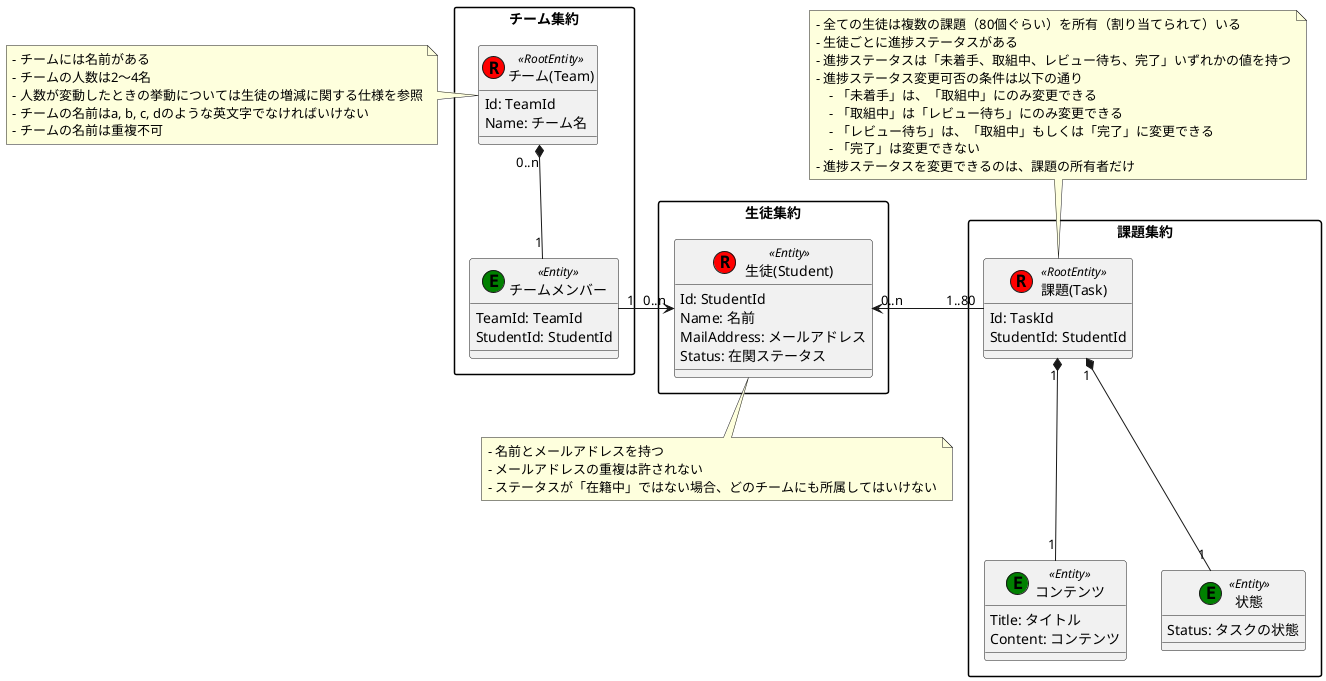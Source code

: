 @startuml プラハチャレンジ進捗管理システム

skinparam packageStyle rectangle

' 1. エンティティの定義
package 生徒集約 {
    class "生徒(Student)" as Student << (R, Red) Entity >>  {
        Id: StudentId
        Name: 名前
        MailAddress: メールアドレス
        Status: 在関ステータス
    }
}

package チーム集約 {
    class "チーム(Team)" as Team << (R,red) RootEntity >> {
        Id: TeamId
        Name: チーム名
    }

    class "チームメンバー" as TeamMember << (E, green) Entity >>  {
        TeamId: TeamId
        StudentId: StudentId
    }
}

package 課題集約 {
    class "課題(Task)" as Task  << (R,red) RootEntity >> {
        Id: TaskId
        StudentId: StudentId
    }

    class "コンテンツ" as TaskContent << (E, green) Entity >>  {
        Title: タイトル
        Content: コンテンツ
    }

    class "状態" as TaskStatus << (E, green) Entity >>  {
        Status: タスクの状態
    }
}

' 3. ルールの追加
note bottom of Student
    - 名前とメールアドレスを持つ
    - メールアドレスの重複は許されない
    - ステータスが「在籍中」ではない場合、どのチームにも所属してはいけない
end note

note left of Team
    - チームには名前がある
    - チームの人数は2〜4名
    - 人数が変動したときの挙動については生徒の増減に関する仕様を参照
    - チームの名前はa, b, c, dのような英文字でなければいけない
    - チームの名前は重複不可
end note

note top of Task
    - 全ての生徒は複数の課題（80個ぐらい）を所有（割り当てられて）いる
    - 生徒ごとに進捗ステータスがある
    - 進捗ステータスは「未着手、取組中、レビュー待ち、完了」いずれかの値を持つ
    - 進捗ステータス変更可否の条件は以下の通り
        - 「未着手」は、「取組中」にのみ変更できる
        - 「取組中」は「レビュー待ち」にのみ変更できる
        - 「レビュー待ち」は、「取組中」もしくは「完了」に変更できる
        - 「完了」は変更できない
    - 進捗ステータスを変更できるのは、課題の所有者だけ
end note

' 4. 関連性の定義
Task "1..80" -left-> "0..n" Student
Task "1" *--- "1" TaskContent
Task "1" *--- "1" TaskStatus
Student "0..n" <-left- "1" TeamMember
Team "0..n" *-down- "1" TeamMember


@enduml
